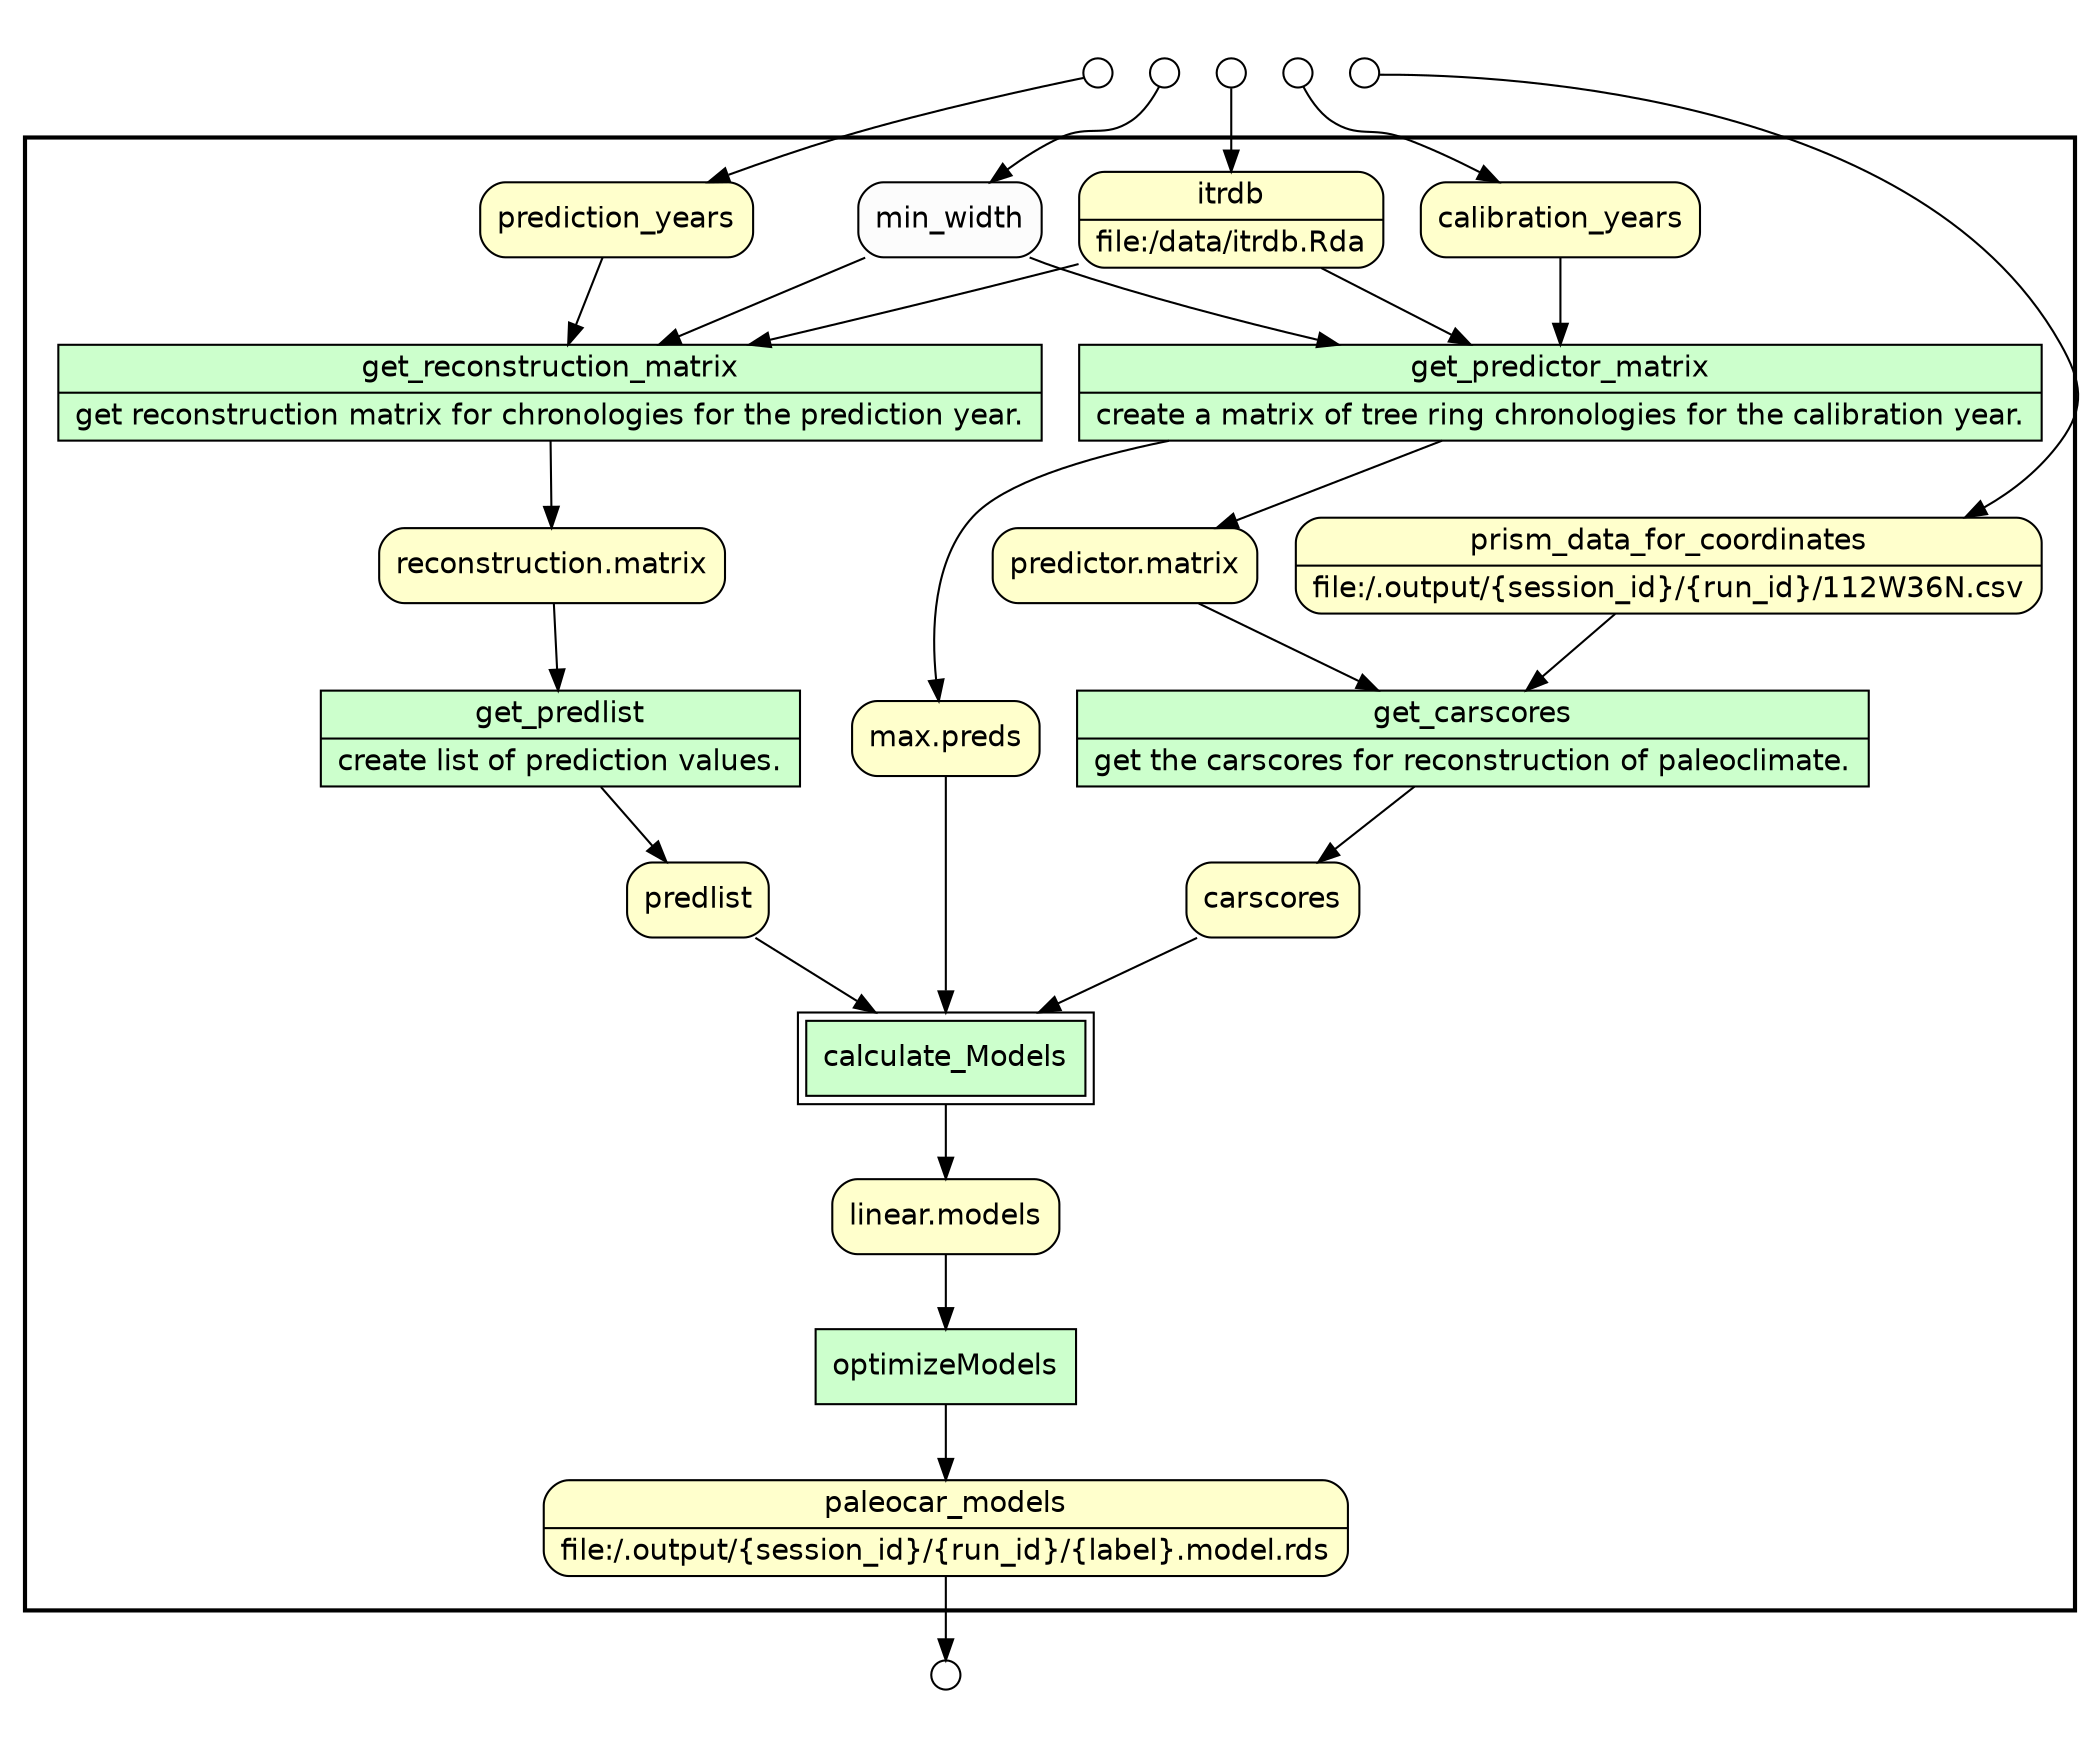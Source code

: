 digraph Workflow {
rankdir=TB
fontname=Helvetica; fontsize=18; labelloc=t
label=""
subgraph cluster_workflow_box_outer { label=""; color=black; penwidth=2
subgraph cluster_workflow_box_inner { label=""; penwidth=0
node[shape=box style=filled fillcolor="#CCFFCC" peripheries=1 fontname=Helvetica]
get_predictor_matrix [shape=record rankdir=LR label="{<f0> get_predictor_matrix |<f1> create a matrix of tree ring chronologies for the calibration year.}"];
get_reconstruction_matrix [shape=record rankdir=LR label="{<f0> get_reconstruction_matrix |<f1> get reconstruction matrix for chronologies for the prediction year.}"];
get_predlist [shape=record rankdir=LR label="{<f0> get_predlist |<f1> create list of prediction values.}"];
get_carscores [shape=record rankdir=LR label="{<f0> get_carscores |<f1> get the carscores for reconstruction of paleoclimate.}"];
optimizeModels
node[shape=box style=filled fillcolor="#CCFFCC" peripheries=2 fontname=Helvetica]
calculate_Models
node[shape=box style="rounded,filled" fillcolor="#FFFFCC" peripheries=1 fontname=Helvetica]
itrdb [shape=record rankdir=LR label="{<f0> itrdb |<f1> file\:/data/itrdb.Rda}"];
calibration_years
prediction_years
"reconstruction.matrix"
prism_data_for_coordinates [shape=record rankdir=LR label="{<f0> prism_data_for_coordinates |<f1> file\:/.output/\{session_id\}/\{run_id\}/112W36N.csv}"];
"predictor.matrix"
predlist
carscores
"max.preds"
"linear.models"
paleocar_models [shape=record rankdir=LR label="{<f0> paleocar_models |<f1> file\:/.output/\{session_id\}/\{run_id\}/\{label\}.model.rds}"];
node[shape=box style="rounded,filled" fillcolor="#FCFCFC" peripheries=1 fontname=Helvetica]
min_width
get_predictor_matrix -> "predictor.matrix"
get_predictor_matrix -> "max.preds"
itrdb -> get_predictor_matrix
calibration_years -> get_predictor_matrix
min_width -> get_predictor_matrix
get_reconstruction_matrix -> "reconstruction.matrix"
itrdb -> get_reconstruction_matrix
prediction_years -> get_reconstruction_matrix
min_width -> get_reconstruction_matrix
get_predlist -> predlist
"reconstruction.matrix" -> get_predlist
get_carscores -> carscores
prism_data_for_coordinates -> get_carscores
"predictor.matrix" -> get_carscores
calculate_Models -> "linear.models"
predlist -> calculate_Models
carscores -> calculate_Models
"max.preds" -> calculate_Models
optimizeModels -> paleocar_models
"linear.models" -> optimizeModels
}}
subgraph cluster_input_ports_group_outer { label=""; penwidth=0
subgraph cluster_input_ports_group_inner { label=""; penwidth=0
node[shape=circle style="rounded,filled" fillcolor="#FFFFFF" peripheries=1 fontname=Helvetica width=0.2]
prediction_years_input_port [label=""]
prism_data_for_coordinates_input_port [label=""]
itrdb_input_port [label=""]
calibration_years_input_port [label=""]
min_width_input_port [label=""]
}}
subgraph cluster_output_ports_group_outer { label=""; penwidth=0
subgraph cluster_output_ports_group_inner { label=""; penwidth=0
node[shape=circle style="rounded,filled" fillcolor="#FFFFFF" peripheries=1 fontname=Helvetica width=0.2]
paleocar_models_output_port [label=""]
}}
prediction_years_input_port -> prediction_years
prism_data_for_coordinates_input_port -> prism_data_for_coordinates
itrdb_input_port -> itrdb
calibration_years_input_port -> calibration_years
min_width_input_port -> min_width
paleocar_models -> paleocar_models_output_port
}
